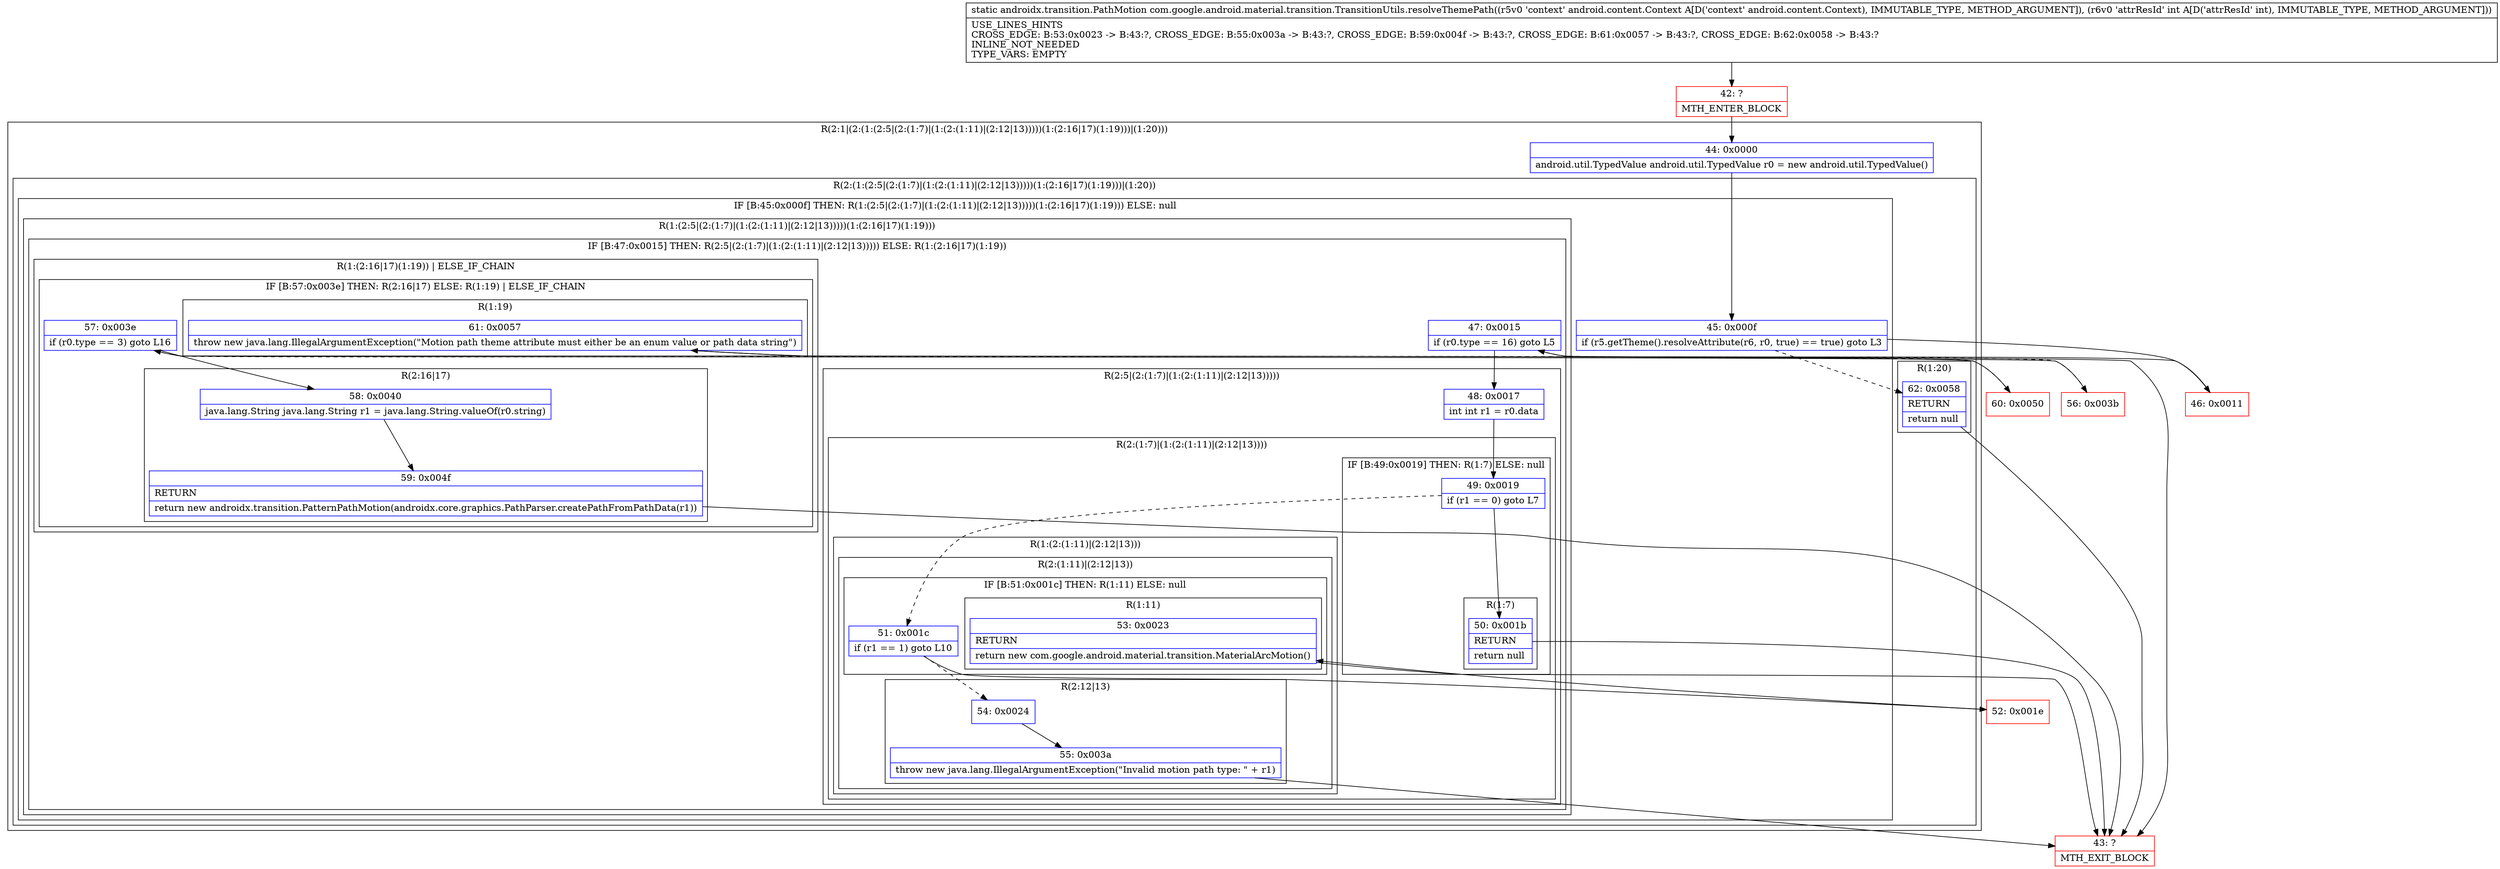 digraph "CFG forcom.google.android.material.transition.TransitionUtils.resolveThemePath(Landroid\/content\/Context;I)Landroidx\/transition\/PathMotion;" {
subgraph cluster_Region_1024575051 {
label = "R(2:1|(2:(1:(2:5|(2:(1:7)|(1:(2:(1:11)|(2:12|13)))))(1:(2:16|17)(1:19)))|(1:20)))";
node [shape=record,color=blue];
Node_44 [shape=record,label="{44\:\ 0x0000|android.util.TypedValue android.util.TypedValue r0 = new android.util.TypedValue()\l}"];
subgraph cluster_Region_1631903427 {
label = "R(2:(1:(2:5|(2:(1:7)|(1:(2:(1:11)|(2:12|13)))))(1:(2:16|17)(1:19)))|(1:20))";
node [shape=record,color=blue];
subgraph cluster_IfRegion_788523561 {
label = "IF [B:45:0x000f] THEN: R(1:(2:5|(2:(1:7)|(1:(2:(1:11)|(2:12|13)))))(1:(2:16|17)(1:19))) ELSE: null";
node [shape=record,color=blue];
Node_45 [shape=record,label="{45\:\ 0x000f|if (r5.getTheme().resolveAttribute(r6, r0, true) == true) goto L3\l}"];
subgraph cluster_Region_1441476632 {
label = "R(1:(2:5|(2:(1:7)|(1:(2:(1:11)|(2:12|13)))))(1:(2:16|17)(1:19)))";
node [shape=record,color=blue];
subgraph cluster_IfRegion_784021819 {
label = "IF [B:47:0x0015] THEN: R(2:5|(2:(1:7)|(1:(2:(1:11)|(2:12|13))))) ELSE: R(1:(2:16|17)(1:19))";
node [shape=record,color=blue];
Node_47 [shape=record,label="{47\:\ 0x0015|if (r0.type == 16) goto L5\l}"];
subgraph cluster_Region_5440482 {
label = "R(2:5|(2:(1:7)|(1:(2:(1:11)|(2:12|13)))))";
node [shape=record,color=blue];
Node_48 [shape=record,label="{48\:\ 0x0017|int int r1 = r0.data\l}"];
subgraph cluster_Region_833469752 {
label = "R(2:(1:7)|(1:(2:(1:11)|(2:12|13))))";
node [shape=record,color=blue];
subgraph cluster_IfRegion_356068179 {
label = "IF [B:49:0x0019] THEN: R(1:7) ELSE: null";
node [shape=record,color=blue];
Node_49 [shape=record,label="{49\:\ 0x0019|if (r1 == 0) goto L7\l}"];
subgraph cluster_Region_462323821 {
label = "R(1:7)";
node [shape=record,color=blue];
Node_50 [shape=record,label="{50\:\ 0x001b|RETURN\l|return null\l}"];
}
}
subgraph cluster_Region_1551628057 {
label = "R(1:(2:(1:11)|(2:12|13)))";
node [shape=record,color=blue];
subgraph cluster_Region_1344038782 {
label = "R(2:(1:11)|(2:12|13))";
node [shape=record,color=blue];
subgraph cluster_IfRegion_233661957 {
label = "IF [B:51:0x001c] THEN: R(1:11) ELSE: null";
node [shape=record,color=blue];
Node_51 [shape=record,label="{51\:\ 0x001c|if (r1 == 1) goto L10\l}"];
subgraph cluster_Region_201610296 {
label = "R(1:11)";
node [shape=record,color=blue];
Node_53 [shape=record,label="{53\:\ 0x0023|RETURN\l|return new com.google.android.material.transition.MaterialArcMotion()\l}"];
}
}
subgraph cluster_Region_594609107 {
label = "R(2:12|13)";
node [shape=record,color=blue];
Node_54 [shape=record,label="{54\:\ 0x0024}"];
Node_55 [shape=record,label="{55\:\ 0x003a|throw new java.lang.IllegalArgumentException(\"Invalid motion path type: \" + r1)\l}"];
}
}
}
}
}
subgraph cluster_Region_1676030013 {
label = "R(1:(2:16|17)(1:19)) | ELSE_IF_CHAIN\l";
node [shape=record,color=blue];
subgraph cluster_IfRegion_868466237 {
label = "IF [B:57:0x003e] THEN: R(2:16|17) ELSE: R(1:19) | ELSE_IF_CHAIN\l";
node [shape=record,color=blue];
Node_57 [shape=record,label="{57\:\ 0x003e|if (r0.type == 3) goto L16\l}"];
subgraph cluster_Region_1648141518 {
label = "R(2:16|17)";
node [shape=record,color=blue];
Node_58 [shape=record,label="{58\:\ 0x0040|java.lang.String java.lang.String r1 = java.lang.String.valueOf(r0.string)\l}"];
Node_59 [shape=record,label="{59\:\ 0x004f|RETURN\l|return new androidx.transition.PatternPathMotion(androidx.core.graphics.PathParser.createPathFromPathData(r1))\l}"];
}
subgraph cluster_Region_1621540967 {
label = "R(1:19)";
node [shape=record,color=blue];
Node_61 [shape=record,label="{61\:\ 0x0057|throw new java.lang.IllegalArgumentException(\"Motion path theme attribute must either be an enum value or path data string\")\l}"];
}
}
}
}
}
}
subgraph cluster_Region_1395813530 {
label = "R(1:20)";
node [shape=record,color=blue];
Node_62 [shape=record,label="{62\:\ 0x0058|RETURN\l|return null\l}"];
}
}
}
Node_42 [shape=record,color=red,label="{42\:\ ?|MTH_ENTER_BLOCK\l}"];
Node_46 [shape=record,color=red,label="{46\:\ 0x0011}"];
Node_43 [shape=record,color=red,label="{43\:\ ?|MTH_EXIT_BLOCK\l}"];
Node_52 [shape=record,color=red,label="{52\:\ 0x001e}"];
Node_56 [shape=record,color=red,label="{56\:\ 0x003b}"];
Node_60 [shape=record,color=red,label="{60\:\ 0x0050}"];
MethodNode[shape=record,label="{static androidx.transition.PathMotion com.google.android.material.transition.TransitionUtils.resolveThemePath((r5v0 'context' android.content.Context A[D('context' android.content.Context), IMMUTABLE_TYPE, METHOD_ARGUMENT]), (r6v0 'attrResId' int A[D('attrResId' int), IMMUTABLE_TYPE, METHOD_ARGUMENT]))  | USE_LINES_HINTS\lCROSS_EDGE: B:53:0x0023 \-\> B:43:?, CROSS_EDGE: B:55:0x003a \-\> B:43:?, CROSS_EDGE: B:59:0x004f \-\> B:43:?, CROSS_EDGE: B:61:0x0057 \-\> B:43:?, CROSS_EDGE: B:62:0x0058 \-\> B:43:?\lINLINE_NOT_NEEDED\lTYPE_VARS: EMPTY\l}"];
MethodNode -> Node_42;Node_44 -> Node_45;
Node_45 -> Node_46;
Node_45 -> Node_62[style=dashed];
Node_47 -> Node_48;
Node_47 -> Node_56[style=dashed];
Node_48 -> Node_49;
Node_49 -> Node_50;
Node_49 -> Node_51[style=dashed];
Node_50 -> Node_43;
Node_51 -> Node_52;
Node_51 -> Node_54[style=dashed];
Node_53 -> Node_43;
Node_54 -> Node_55;
Node_55 -> Node_43;
Node_57 -> Node_58;
Node_57 -> Node_60[style=dashed];
Node_58 -> Node_59;
Node_59 -> Node_43;
Node_61 -> Node_43;
Node_62 -> Node_43;
Node_42 -> Node_44;
Node_46 -> Node_47;
Node_52 -> Node_53;
Node_56 -> Node_57;
Node_60 -> Node_61;
}

